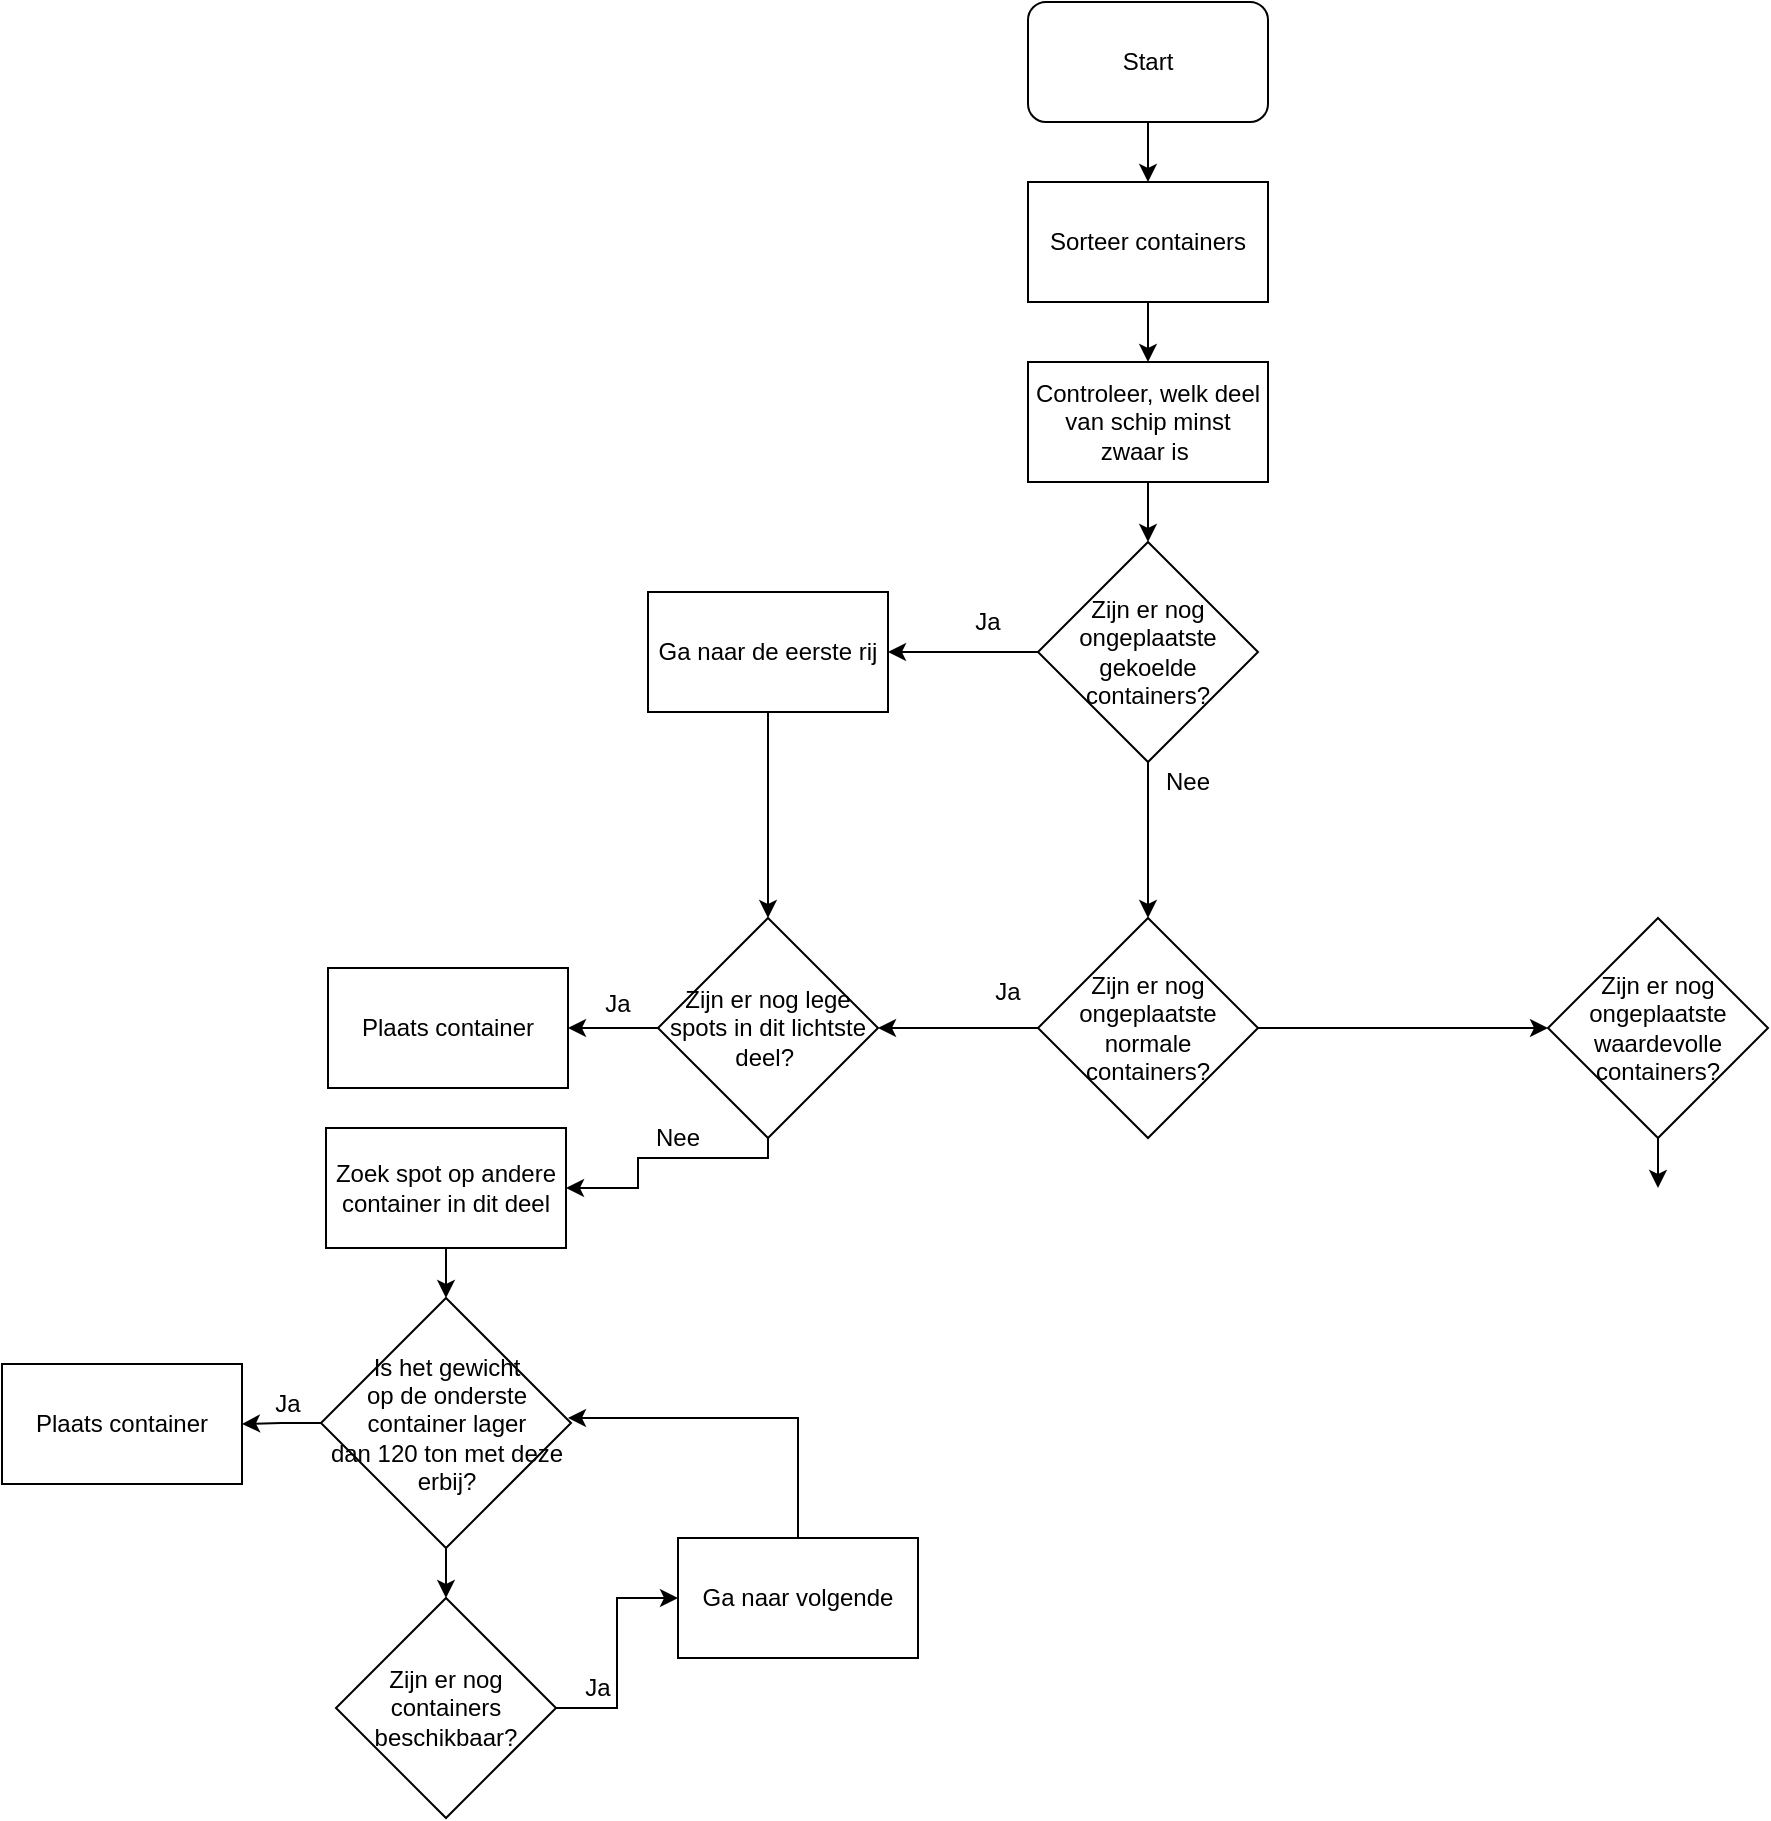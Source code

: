 <mxfile version="10.6.2" type="github"><diagram name="Page-1" id="edf60f1a-56cd-e834-aa8a-f176f3a09ee4"><mxGraphModel dx="1382" dy="705" grid="1" gridSize="10" guides="1" tooltips="1" connect="1" arrows="1" fold="1" page="1" pageScale="1" pageWidth="1100" pageHeight="850" background="#ffffff" math="0" shadow="0"><root><mxCell id="0"/><mxCell id="1" parent="0"/><mxCell id="_ZzWrUKldVq7CFpBf9my-29" value="" style="edgeStyle=orthogonalEdgeStyle;rounded=0;orthogonalLoop=1;jettySize=auto;html=1;" edge="1" parent="1" source="_ZzWrUKldVq7CFpBf9my-1" target="_ZzWrUKldVq7CFpBf9my-2"><mxGeometry relative="1" as="geometry"/></mxCell><mxCell id="_ZzWrUKldVq7CFpBf9my-1" value="Start" style="rounded=1;whiteSpace=wrap;html=1;" vertex="1" parent="1"><mxGeometry x="520" y="10" width="120" height="60" as="geometry"/></mxCell><mxCell id="_ZzWrUKldVq7CFpBf9my-30" value="" style="edgeStyle=orthogonalEdgeStyle;rounded=0;orthogonalLoop=1;jettySize=auto;html=1;" edge="1" parent="1" source="_ZzWrUKldVq7CFpBf9my-2" target="_ZzWrUKldVq7CFpBf9my-3"><mxGeometry relative="1" as="geometry"/></mxCell><mxCell id="_ZzWrUKldVq7CFpBf9my-2" value="Sorteer containers&lt;br&gt;" style="rounded=0;whiteSpace=wrap;html=1;" vertex="1" parent="1"><mxGeometry x="520" y="100" width="120" height="60" as="geometry"/></mxCell><mxCell id="_ZzWrUKldVq7CFpBf9my-3" value="Controleer, welk deel van schip minst zwaar is&amp;nbsp;" style="rounded=0;whiteSpace=wrap;html=1;" vertex="1" parent="1"><mxGeometry x="520" y="190" width="120" height="60" as="geometry"/></mxCell><mxCell id="_ZzWrUKldVq7CFpBf9my-32" value="" style="edgeStyle=orthogonalEdgeStyle;rounded=0;orthogonalLoop=1;jettySize=auto;html=1;" edge="1" parent="1" source="_ZzWrUKldVq7CFpBf9my-8" target="_ZzWrUKldVq7CFpBf9my-19"><mxGeometry relative="1" as="geometry"/></mxCell><mxCell id="_ZzWrUKldVq7CFpBf9my-40" value="" style="edgeStyle=orthogonalEdgeStyle;rounded=0;orthogonalLoop=1;jettySize=auto;html=1;" edge="1" parent="1" source="_ZzWrUKldVq7CFpBf9my-8" target="_ZzWrUKldVq7CFpBf9my-17"><mxGeometry relative="1" as="geometry"/></mxCell><mxCell id="_ZzWrUKldVq7CFpBf9my-8" value="Zijn er nog ongeplaatste gekoelde containers?" style="rhombus;whiteSpace=wrap;html=1;" vertex="1" parent="1"><mxGeometry x="525" y="280" width="110" height="110" as="geometry"/></mxCell><mxCell id="_ZzWrUKldVq7CFpBf9my-43" value="" style="edgeStyle=orthogonalEdgeStyle;rounded=0;orthogonalLoop=1;jettySize=auto;html=1;" edge="1" parent="1" source="_ZzWrUKldVq7CFpBf9my-17" target="_ZzWrUKldVq7CFpBf9my-18"><mxGeometry relative="1" as="geometry"/></mxCell><mxCell id="_ZzWrUKldVq7CFpBf9my-55" value="" style="edgeStyle=orthogonalEdgeStyle;rounded=0;orthogonalLoop=1;jettySize=auto;html=1;" edge="1" parent="1" source="_ZzWrUKldVq7CFpBf9my-17" target="_ZzWrUKldVq7CFpBf9my-54"><mxGeometry relative="1" as="geometry"/></mxCell><mxCell id="_ZzWrUKldVq7CFpBf9my-17" value="Zijn er nog ongeplaatste normale containers?" style="rhombus;whiteSpace=wrap;html=1;" vertex="1" parent="1"><mxGeometry x="525" y="468" width="110" height="110" as="geometry"/></mxCell><mxCell id="_ZzWrUKldVq7CFpBf9my-69" value="" style="edgeStyle=orthogonalEdgeStyle;rounded=0;orthogonalLoop=1;jettySize=auto;html=1;" edge="1" parent="1" source="_ZzWrUKldVq7CFpBf9my-54"><mxGeometry relative="1" as="geometry"><mxPoint x="835" y="603" as="targetPoint"/></mxGeometry></mxCell><mxCell id="_ZzWrUKldVq7CFpBf9my-54" value="Zijn er nog ongeplaatste waardevolle containers?" style="rhombus;whiteSpace=wrap;html=1;" vertex="1" parent="1"><mxGeometry x="780" y="468" width="110" height="110" as="geometry"/></mxCell><mxCell id="_ZzWrUKldVq7CFpBf9my-46" value="" style="edgeStyle=orthogonalEdgeStyle;rounded=0;orthogonalLoop=1;jettySize=auto;html=1;entryX=1;entryY=0.5;entryDx=0;entryDy=0;" edge="1" parent="1" source="_ZzWrUKldVq7CFpBf9my-18" target="_ZzWrUKldVq7CFpBf9my-23"><mxGeometry relative="1" as="geometry"><Array as="points"><mxPoint x="390" y="588"/><mxPoint x="325" y="588"/><mxPoint x="325" y="603"/></Array></mxGeometry></mxCell><mxCell id="_ZzWrUKldVq7CFpBf9my-47" value="" style="edgeStyle=orthogonalEdgeStyle;rounded=0;orthogonalLoop=1;jettySize=auto;html=1;" edge="1" parent="1" source="_ZzWrUKldVq7CFpBf9my-18" target="_ZzWrUKldVq7CFpBf9my-20"><mxGeometry relative="1" as="geometry"/></mxCell><mxCell id="_ZzWrUKldVq7CFpBf9my-18" value="Zijn er nog lege spots in dit lichtste deel?&amp;nbsp;" style="rhombus;whiteSpace=wrap;html=1;" vertex="1" parent="1"><mxGeometry x="335" y="468" width="110" height="110" as="geometry"/></mxCell><mxCell id="_ZzWrUKldVq7CFpBf9my-38" value="" style="edgeStyle=orthogonalEdgeStyle;rounded=0;orthogonalLoop=1;jettySize=auto;html=1;" edge="1" parent="1" source="_ZzWrUKldVq7CFpBf9my-19" target="_ZzWrUKldVq7CFpBf9my-18"><mxGeometry relative="1" as="geometry"/></mxCell><mxCell id="_ZzWrUKldVq7CFpBf9my-19" value="Ga naar de eerste rij" style="rounded=0;whiteSpace=wrap;html=1;" vertex="1" parent="1"><mxGeometry x="330" y="305" width="120" height="60" as="geometry"/></mxCell><mxCell id="_ZzWrUKldVq7CFpBf9my-20" value="Plaats container" style="rounded=0;whiteSpace=wrap;html=1;" vertex="1" parent="1"><mxGeometry x="170" y="493" width="120" height="60" as="geometry"/></mxCell><mxCell id="_ZzWrUKldVq7CFpBf9my-56" value="" style="edgeStyle=orthogonalEdgeStyle;rounded=0;orthogonalLoop=1;jettySize=auto;html=1;" edge="1" parent="1" source="_ZzWrUKldVq7CFpBf9my-21" target="_ZzWrUKldVq7CFpBf9my-22"><mxGeometry relative="1" as="geometry"/></mxCell><mxCell id="_ZzWrUKldVq7CFpBf9my-61" value="" style="edgeStyle=orthogonalEdgeStyle;rounded=0;orthogonalLoop=1;jettySize=auto;html=1;" edge="1" parent="1" source="_ZzWrUKldVq7CFpBf9my-21" target="_ZzWrUKldVq7CFpBf9my-27"><mxGeometry relative="1" as="geometry"/></mxCell><mxCell id="_ZzWrUKldVq7CFpBf9my-21" value="Is het gewicht &lt;br&gt;op de onderste container lager &lt;br&gt;dan 120 ton met deze erbij?" style="rhombus;whiteSpace=wrap;html=1;" vertex="1" parent="1"><mxGeometry x="166.5" y="658" width="125" height="125" as="geometry"/></mxCell><mxCell id="_ZzWrUKldVq7CFpBf9my-22" value="Plaats container" style="rounded=0;whiteSpace=wrap;html=1;" vertex="1" parent="1"><mxGeometry x="7" y="691" width="120" height="60" as="geometry"/></mxCell><mxCell id="_ZzWrUKldVq7CFpBf9my-67" value="" style="edgeStyle=orthogonalEdgeStyle;rounded=0;orthogonalLoop=1;jettySize=auto;html=1;" edge="1" parent="1" source="_ZzWrUKldVq7CFpBf9my-23" target="_ZzWrUKldVq7CFpBf9my-21"><mxGeometry relative="1" as="geometry"/></mxCell><mxCell id="_ZzWrUKldVq7CFpBf9my-23" value="Zoek spot op andere container in dit deel" style="rounded=0;whiteSpace=wrap;html=1;" vertex="1" parent="1"><mxGeometry x="169" y="573" width="120" height="60" as="geometry"/></mxCell><mxCell id="_ZzWrUKldVq7CFpBf9my-62" value="" style="edgeStyle=orthogonalEdgeStyle;rounded=0;orthogonalLoop=1;jettySize=auto;html=1;" edge="1" parent="1" source="_ZzWrUKldVq7CFpBf9my-27" target="_ZzWrUKldVq7CFpBf9my-28"><mxGeometry relative="1" as="geometry"/></mxCell><mxCell id="_ZzWrUKldVq7CFpBf9my-27" value="Zijn er nog containers beschikbaar?" style="rhombus;whiteSpace=wrap;html=1;" vertex="1" parent="1"><mxGeometry x="174" y="808" width="110" height="110" as="geometry"/></mxCell><mxCell id="_ZzWrUKldVq7CFpBf9my-64" value="" style="edgeStyle=orthogonalEdgeStyle;rounded=0;orthogonalLoop=1;jettySize=auto;html=1;" edge="1" parent="1" source="_ZzWrUKldVq7CFpBf9my-28"><mxGeometry relative="1" as="geometry"><mxPoint x="290" y="718" as="targetPoint"/><Array as="points"><mxPoint x="405" y="718"/></Array></mxGeometry></mxCell><mxCell id="_ZzWrUKldVq7CFpBf9my-28" value="Ga naar volgende" style="rounded=0;whiteSpace=wrap;html=1;" vertex="1" parent="1"><mxGeometry x="345" y="778" width="120" height="60" as="geometry"/></mxCell><mxCell id="_ZzWrUKldVq7CFpBf9my-31" value="" style="endArrow=classic;html=1;exitX=0.5;exitY=1;exitDx=0;exitDy=0;entryX=0.5;entryY=0;entryDx=0;entryDy=0;" edge="1" parent="1" source="_ZzWrUKldVq7CFpBf9my-3" target="_ZzWrUKldVq7CFpBf9my-8"><mxGeometry width="50" height="50" relative="1" as="geometry"><mxPoint x="740" y="500" as="sourcePoint"/><mxPoint x="790" y="450" as="targetPoint"/></mxGeometry></mxCell><mxCell id="_ZzWrUKldVq7CFpBf9my-34" value="Ja" style="text;html=1;strokeColor=none;fillColor=none;align=center;verticalAlign=middle;whiteSpace=wrap;rounded=0;" vertex="1" parent="1"><mxGeometry x="480" y="310" width="40" height="20" as="geometry"/></mxCell><mxCell id="_ZzWrUKldVq7CFpBf9my-41" value="Nee" style="text;html=1;strokeColor=none;fillColor=none;align=center;verticalAlign=middle;whiteSpace=wrap;rounded=0;" vertex="1" parent="1"><mxGeometry x="580" y="390" width="40" height="20" as="geometry"/></mxCell><mxCell id="_ZzWrUKldVq7CFpBf9my-42" style="edgeStyle=orthogonalEdgeStyle;rounded=0;orthogonalLoop=1;jettySize=auto;html=1;exitX=0.5;exitY=1;exitDx=0;exitDy=0;" edge="1" parent="1" source="_ZzWrUKldVq7CFpBf9my-41" target="_ZzWrUKldVq7CFpBf9my-41"><mxGeometry relative="1" as="geometry"/></mxCell><mxCell id="_ZzWrUKldVq7CFpBf9my-44" value="Ja" style="text;html=1;strokeColor=none;fillColor=none;align=center;verticalAlign=middle;whiteSpace=wrap;rounded=0;" vertex="1" parent="1"><mxGeometry x="490" y="495" width="40" height="20" as="geometry"/></mxCell><mxCell id="_ZzWrUKldVq7CFpBf9my-48" value="Ja" style="text;html=1;strokeColor=none;fillColor=none;align=center;verticalAlign=middle;whiteSpace=wrap;rounded=0;" vertex="1" parent="1"><mxGeometry x="295" y="501" width="40" height="20" as="geometry"/></mxCell><mxCell id="_ZzWrUKldVq7CFpBf9my-49" value="Nee" style="text;html=1;strokeColor=none;fillColor=none;align=center;verticalAlign=middle;whiteSpace=wrap;rounded=0;" vertex="1" parent="1"><mxGeometry x="325" y="568" width="40" height="20" as="geometry"/></mxCell><mxCell id="_ZzWrUKldVq7CFpBf9my-57" value="Ja" style="text;html=1;strokeColor=none;fillColor=none;align=center;verticalAlign=middle;whiteSpace=wrap;rounded=0;" vertex="1" parent="1"><mxGeometry x="130" y="701" width="40" height="20" as="geometry"/></mxCell><mxCell id="_ZzWrUKldVq7CFpBf9my-66" value="Ja" style="text;html=1;strokeColor=none;fillColor=none;align=center;verticalAlign=middle;whiteSpace=wrap;rounded=0;" vertex="1" parent="1"><mxGeometry x="285" y="843" width="40" height="20" as="geometry"/></mxCell></root></mxGraphModel></diagram></mxfile>